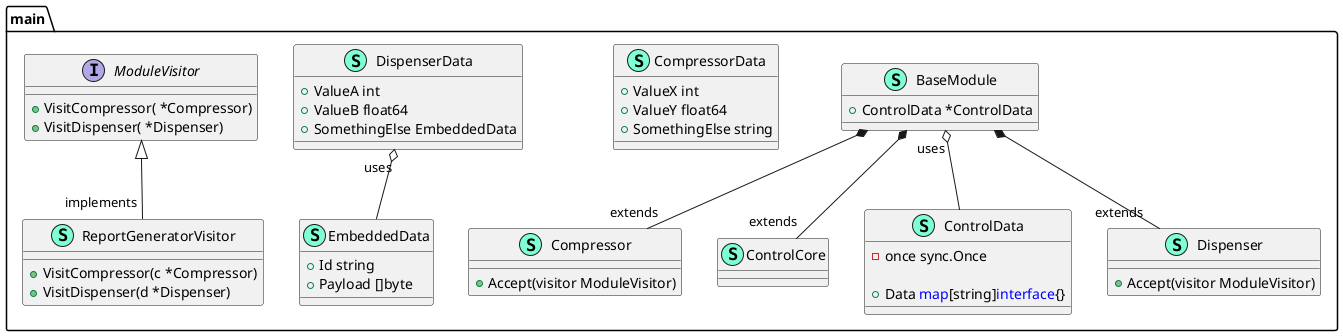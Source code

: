 @startuml
namespace main {
    class BaseModule << (S,Aquamarine) >> {
        + ControlData *ControlData

    }
    class Compressor << (S,Aquamarine) >> {
        + Accept(visitor ModuleVisitor) 

    }
    class CompressorData << (S,Aquamarine) >> {
        + ValueX int
        + ValueY float64
        + SomethingElse string

    }
    class ControlCore << (S,Aquamarine) >> {
    }
    class ControlData << (S,Aquamarine) >> {
        - once sync.Once

        + Data <font color=blue>map</font>[string]<font color=blue>interface</font>{}

    }
    class Dispenser << (S,Aquamarine) >> {
        + Accept(visitor ModuleVisitor) 

    }
    class DispenserData << (S,Aquamarine) >> {
        + ValueA int
        + ValueB float64
        + SomethingElse EmbeddedData

    }
    class EmbeddedData << (S,Aquamarine) >> {
        + Id string
        + Payload []byte

    }
    interface ModuleVisitor  {
        + VisitCompressor( *Compressor) 
        + VisitDispenser( *Dispenser) 

    }
    class ReportGeneratorVisitor << (S,Aquamarine) >> {
        + VisitCompressor(c *Compressor) 
        + VisitDispenser(d *Dispenser) 

    }
}
"main.BaseModule" *-- "extends""main.Compressor"
"main.BaseModule" *-- "extends""main.ControlCore"
"main.BaseModule" *-- "extends""main.Dispenser"

"main.ModuleVisitor" <|-- "implements""main.ReportGeneratorVisitor"

"main.BaseModule""uses" o-- "main.ControlData"
"main.DispenserData""uses" o-- "main.EmbeddedData"

@enduml
